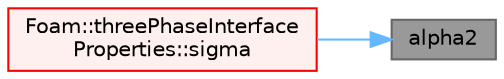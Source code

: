 digraph "alpha2"
{
 // LATEX_PDF_SIZE
  bgcolor="transparent";
  edge [fontname=Helvetica,fontsize=10,labelfontname=Helvetica,labelfontsize=10];
  node [fontname=Helvetica,fontsize=10,shape=box,height=0.2,width=0.4];
  rankdir="RL";
  Node1 [id="Node000001",label="alpha2",height=0.2,width=0.4,color="gray40", fillcolor="grey60", style="filled", fontcolor="black",tooltip=" "];
  Node1 -> Node2 [id="edge1_Node000001_Node000002",dir="back",color="steelblue1",style="solid",tooltip=" "];
  Node2 [id="Node000002",label="Foam::threePhaseInterface\lProperties::sigma",height=0.2,width=0.4,color="red", fillcolor="#FFF0F0", style="filled",URL="$classFoam_1_1threePhaseInterfaceProperties.html#a843e3559e7829874f228c7041e510b64",tooltip=" "];
}

